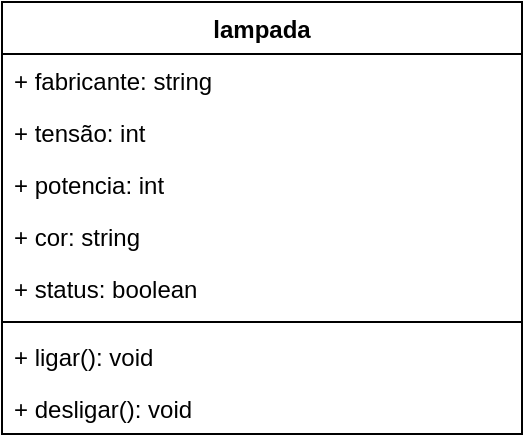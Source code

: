 <mxfile version="26.2.14">
  <diagram name="Página-1" id="Dq58ZWnJTHep_WnV36f4">
    <mxGraphModel dx="1426" dy="785" grid="1" gridSize="10" guides="1" tooltips="1" connect="1" arrows="1" fold="1" page="1" pageScale="1" pageWidth="827" pageHeight="1169" math="0" shadow="0">
      <root>
        <mxCell id="0" />
        <mxCell id="1" parent="0" />
        <mxCell id="iOfFlKP-hivLvi2M3rxU-1" value="lampada" style="swimlane;fontStyle=1;align=center;verticalAlign=top;childLayout=stackLayout;horizontal=1;startSize=26;horizontalStack=0;resizeParent=1;resizeParentMax=0;resizeLast=0;collapsible=1;marginBottom=0;whiteSpace=wrap;html=1;" vertex="1" parent="1">
          <mxGeometry x="160" y="200" width="260" height="216" as="geometry" />
        </mxCell>
        <mxCell id="iOfFlKP-hivLvi2M3rxU-2" value="+ fabricante: string" style="text;strokeColor=none;fillColor=none;align=left;verticalAlign=top;spacingLeft=4;spacingRight=4;overflow=hidden;rotatable=0;points=[[0,0.5],[1,0.5]];portConstraint=eastwest;whiteSpace=wrap;html=1;" vertex="1" parent="iOfFlKP-hivLvi2M3rxU-1">
          <mxGeometry y="26" width="260" height="26" as="geometry" />
        </mxCell>
        <mxCell id="iOfFlKP-hivLvi2M3rxU-5" value="+ tensão: int" style="text;strokeColor=none;fillColor=none;align=left;verticalAlign=top;spacingLeft=4;spacingRight=4;overflow=hidden;rotatable=0;points=[[0,0.5],[1,0.5]];portConstraint=eastwest;whiteSpace=wrap;html=1;" vertex="1" parent="iOfFlKP-hivLvi2M3rxU-1">
          <mxGeometry y="52" width="260" height="26" as="geometry" />
        </mxCell>
        <mxCell id="iOfFlKP-hivLvi2M3rxU-6" value="+ potencia: int" style="text;strokeColor=none;fillColor=none;align=left;verticalAlign=top;spacingLeft=4;spacingRight=4;overflow=hidden;rotatable=0;points=[[0,0.5],[1,0.5]];portConstraint=eastwest;whiteSpace=wrap;html=1;" vertex="1" parent="iOfFlKP-hivLvi2M3rxU-1">
          <mxGeometry y="78" width="260" height="26" as="geometry" />
        </mxCell>
        <mxCell id="iOfFlKP-hivLvi2M3rxU-7" value="+ cor: string" style="text;strokeColor=none;fillColor=none;align=left;verticalAlign=top;spacingLeft=4;spacingRight=4;overflow=hidden;rotatable=0;points=[[0,0.5],[1,0.5]];portConstraint=eastwest;whiteSpace=wrap;html=1;" vertex="1" parent="iOfFlKP-hivLvi2M3rxU-1">
          <mxGeometry y="104" width="260" height="26" as="geometry" />
        </mxCell>
        <mxCell id="iOfFlKP-hivLvi2M3rxU-9" value="+ status: boolean" style="text;strokeColor=none;fillColor=none;align=left;verticalAlign=top;spacingLeft=4;spacingRight=4;overflow=hidden;rotatable=0;points=[[0,0.5],[1,0.5]];portConstraint=eastwest;whiteSpace=wrap;html=1;" vertex="1" parent="iOfFlKP-hivLvi2M3rxU-1">
          <mxGeometry y="130" width="260" height="26" as="geometry" />
        </mxCell>
        <mxCell id="iOfFlKP-hivLvi2M3rxU-3" value="" style="line;strokeWidth=1;fillColor=none;align=left;verticalAlign=middle;spacingTop=-1;spacingLeft=3;spacingRight=3;rotatable=0;labelPosition=right;points=[];portConstraint=eastwest;strokeColor=inherit;" vertex="1" parent="iOfFlKP-hivLvi2M3rxU-1">
          <mxGeometry y="156" width="260" height="8" as="geometry" />
        </mxCell>
        <mxCell id="iOfFlKP-hivLvi2M3rxU-4" value="+ ligar(): void" style="text;strokeColor=none;fillColor=none;align=left;verticalAlign=top;spacingLeft=4;spacingRight=4;overflow=hidden;rotatable=0;points=[[0,0.5],[1,0.5]];portConstraint=eastwest;whiteSpace=wrap;html=1;" vertex="1" parent="iOfFlKP-hivLvi2M3rxU-1">
          <mxGeometry y="164" width="260" height="26" as="geometry" />
        </mxCell>
        <mxCell id="iOfFlKP-hivLvi2M3rxU-8" value="+ desligar&lt;span style=&quot;background-color: transparent; color: light-dark(rgb(0, 0, 0), rgb(255, 255, 255));&quot;&gt;(): void&lt;/span&gt;" style="text;strokeColor=none;fillColor=none;align=left;verticalAlign=top;spacingLeft=4;spacingRight=4;overflow=hidden;rotatable=0;points=[[0,0.5],[1,0.5]];portConstraint=eastwest;whiteSpace=wrap;html=1;" vertex="1" parent="iOfFlKP-hivLvi2M3rxU-1">
          <mxGeometry y="190" width="260" height="26" as="geometry" />
        </mxCell>
      </root>
    </mxGraphModel>
  </diagram>
</mxfile>
